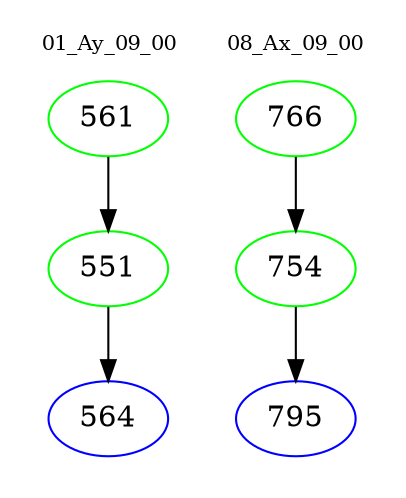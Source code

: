 digraph{
subgraph cluster_0 {
color = white
label = "01_Ay_09_00";
fontsize=10;
T0_561 [label="561", color="green"]
T0_561 -> T0_551 [color="black"]
T0_551 [label="551", color="green"]
T0_551 -> T0_564 [color="black"]
T0_564 [label="564", color="blue"]
}
subgraph cluster_1 {
color = white
label = "08_Ax_09_00";
fontsize=10;
T1_766 [label="766", color="green"]
T1_766 -> T1_754 [color="black"]
T1_754 [label="754", color="green"]
T1_754 -> T1_795 [color="black"]
T1_795 [label="795", color="blue"]
}
}

